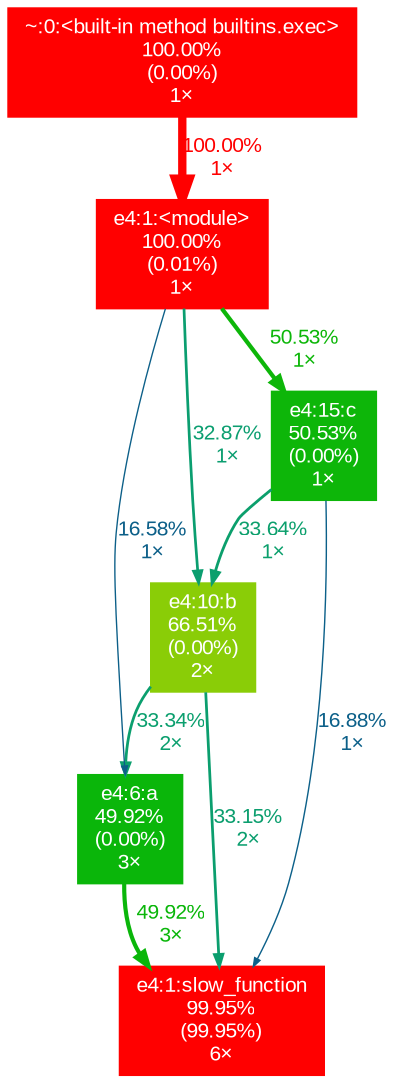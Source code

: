 digraph {
	graph [fontname=Arial, nodesep=0.125, ranksep=0.25];
	node [fontcolor=white, fontname=Arial, height=0, shape=box, style=filled, width=0];
	edge [fontname=Arial];
	0 [color="#ff0000", fontcolor="#ffffff", fontsize="10.00", label="e4:1:slow_function\n99.95%\n(99.95%)\n6×", tooltip="e4.py"];
	1 [color="#8acd07", fontcolor="#ffffff", fontsize="10.00", label="e4:10:b\n66.51%\n(0.00%)\n2×", tooltip="e4.py"];
	1 -> 0 [arrowsize="0.58", color="#0b9e6e", fontcolor="#0b9e6e", fontsize="10.00", label="33.15%\n2×", labeldistance="1.33", penwidth="1.33"];
	1 -> 3 [arrowsize="0.58", color="#0b9f6e", fontcolor="#0b9f6e", fontsize="10.00", label="33.34%\n2×", labeldistance="1.33", penwidth="1.33"];
	2 [color="#0db609", fontcolor="#ffffff", fontsize="10.00", label="e4:15:c\n50.53%\n(0.00%)\n1×", tooltip="e4.py"];
	2 -> 0 [arrowsize="0.41", color="#0c6089", fontcolor="#0c6089", fontsize="10.00", label="16.88%\n1×", labeldistance="0.68", penwidth="0.68"];
	2 -> 1 [arrowsize="0.58", color="#0b9f6c", fontcolor="#0b9f6c", fontsize="10.00", label="33.64%\n1×", labeldistance="1.35", penwidth="1.35"];
	3 [color="#0ab60a", fontcolor="#ffffff", fontsize="10.00", label="e4:6:a\n49.92%\n(0.00%)\n3×", tooltip="e4.py"];
	3 -> 0 [arrowsize="0.71", color="#0ab60a", fontcolor="#0ab60a", fontsize="10.00", label="49.92%\n3×", labeldistance="2.00", penwidth="2.00"];
	5 [color="#ff0000", fontcolor="#ffffff", fontsize="10.00", label="e4:1:<module>\n100.00%\n(0.01%)\n1×", tooltip="e4.py"];
	5 -> 1 [arrowsize="0.57", color="#0b9e70", fontcolor="#0b9e70", fontsize="10.00", label="32.87%\n1×", labeldistance="1.31", penwidth="1.31"];
	5 -> 2 [arrowsize="0.71", color="#0db609", fontcolor="#0db609", fontsize="10.00", label="50.53%\n1×", labeldistance="2.02", penwidth="2.02"];
	5 -> 3 [arrowsize="0.41", color="#0c5f88", fontcolor="#0c5f88", fontsize="10.00", label="16.58%\n1×", labeldistance="0.66", penwidth="0.66"];
	6 [color="#ff0000", fontcolor="#ffffff", fontsize="10.00", label="~:0:<built-in method builtins.exec>\n100.00%\n(0.00%)\n1×", tooltip="~"];
	6 -> 5 [arrowsize="1.00", color="#ff0000", fontcolor="#ff0000", fontsize="10.00", label="100.00%\n1×", labeldistance="4.00", penwidth="4.00"];
}
